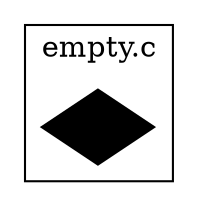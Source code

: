 digraph graph_api_0x834710 {
  label="";
  color=black;
  subgraph cluster_file_0x2ba3062e3010_0x830bf0 {
    label="empty.c";
    color=black;
    node_0x2ba3062e3010 [label="", shape=diamond, color="black", style=filled, fillcolor=black];
  }
}

